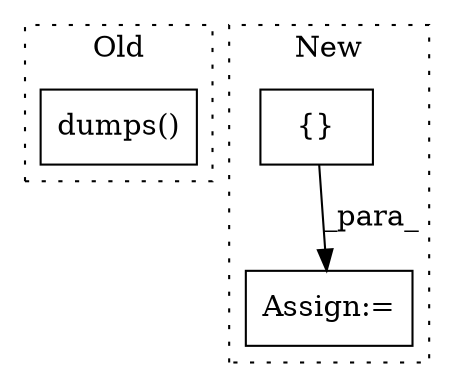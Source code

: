 digraph G {
subgraph cluster0 {
1 [label="dumps()" a="75" s="2904,2933" l="11,21" shape="box"];
label = "Old";
style="dotted";
}
subgraph cluster1 {
2 [label="{}" a="59" s="3521,3676" l="10,0" shape="box"];
3 [label="Assign:=" a="68" s="3518" l="3" shape="box"];
label = "New";
style="dotted";
}
2 -> 3 [label="_para_"];
}